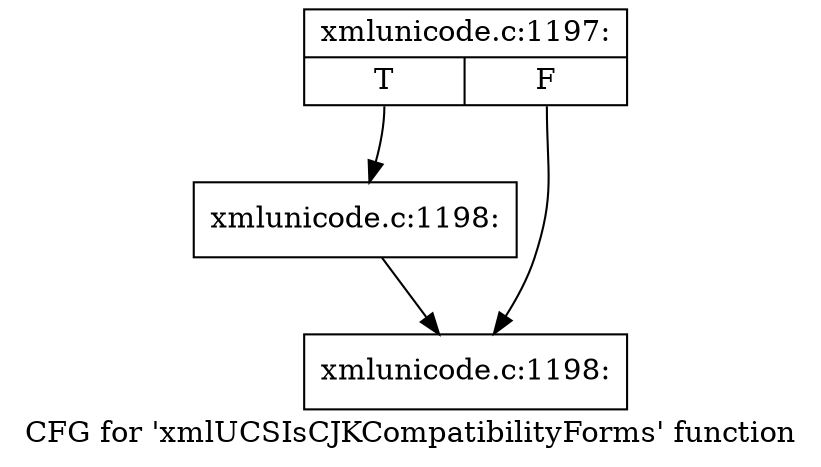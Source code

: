 digraph "CFG for 'xmlUCSIsCJKCompatibilityForms' function" {
	label="CFG for 'xmlUCSIsCJKCompatibilityForms' function";

	Node0x4e19e10 [shape=record,label="{xmlunicode.c:1197:|{<s0>T|<s1>F}}"];
	Node0x4e19e10:s0 -> Node0x4e19bd0;
	Node0x4e19e10:s1 -> Node0x4e1a020;
	Node0x4e19bd0 [shape=record,label="{xmlunicode.c:1198:}"];
	Node0x4e19bd0 -> Node0x4e1a020;
	Node0x4e1a020 [shape=record,label="{xmlunicode.c:1198:}"];
}
